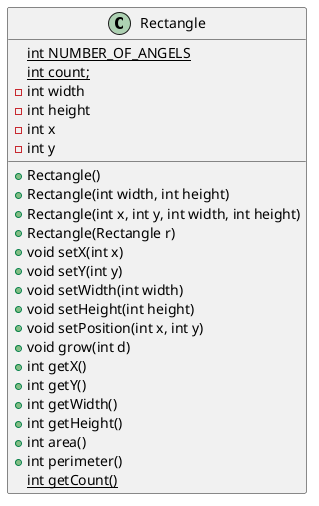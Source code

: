 @startuml
'https://plantuml.com/class-diagram


class Rectangle {
    {static} int NUMBER_OF_ANGELS
    {static} int count;
	- int width
	- int height
	- int x
	- int y
	+ Rectangle()
	+ Rectangle(int width, int height)
	+ Rectangle(int x, int y, int width, int height)
	+ Rectangle(Rectangle r)
	+ void setX(int x)
    + void setY(int y)
    + void setWidth(int width)
    + void setHeight(int height)
    + void setPosition(int x, int y)
    + void grow(int d)
    + int getX()
    + int getY()
    + int getWidth()
    + int getHeight()
    + int area()
    + int perimeter()
    {static} int getCount()
}

@enduml